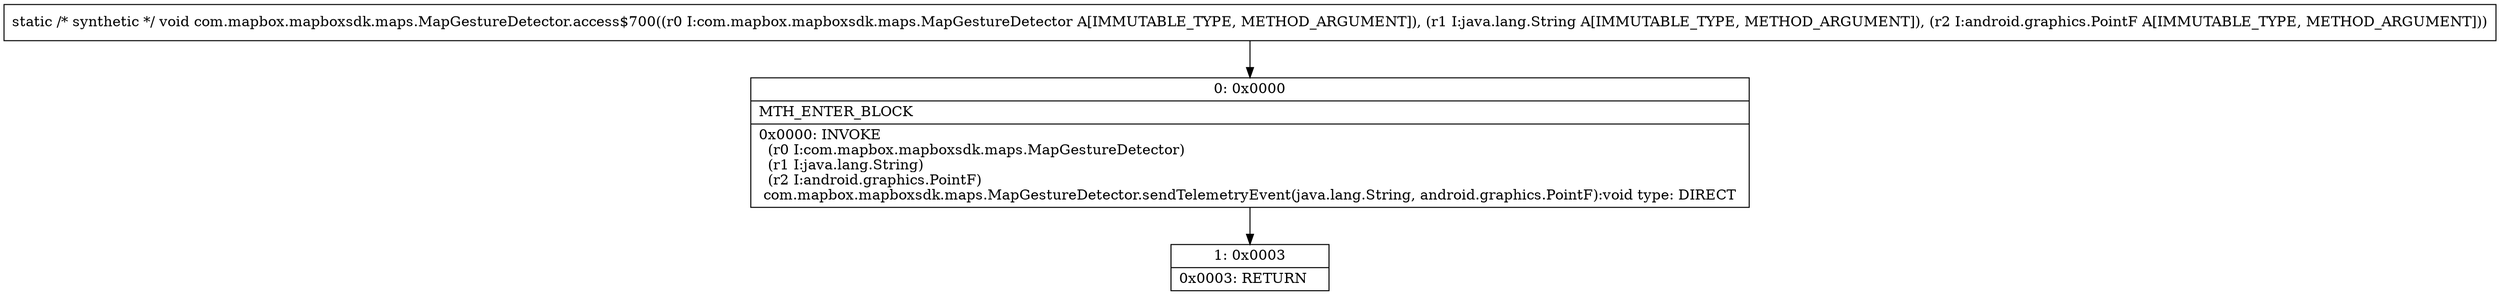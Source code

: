 digraph "CFG forcom.mapbox.mapboxsdk.maps.MapGestureDetector.access$700(Lcom\/mapbox\/mapboxsdk\/maps\/MapGestureDetector;Ljava\/lang\/String;Landroid\/graphics\/PointF;)V" {
Node_0 [shape=record,label="{0\:\ 0x0000|MTH_ENTER_BLOCK\l|0x0000: INVOKE  \l  (r0 I:com.mapbox.mapboxsdk.maps.MapGestureDetector)\l  (r1 I:java.lang.String)\l  (r2 I:android.graphics.PointF)\l com.mapbox.mapboxsdk.maps.MapGestureDetector.sendTelemetryEvent(java.lang.String, android.graphics.PointF):void type: DIRECT \l}"];
Node_1 [shape=record,label="{1\:\ 0x0003|0x0003: RETURN   \l}"];
MethodNode[shape=record,label="{static \/* synthetic *\/ void com.mapbox.mapboxsdk.maps.MapGestureDetector.access$700((r0 I:com.mapbox.mapboxsdk.maps.MapGestureDetector A[IMMUTABLE_TYPE, METHOD_ARGUMENT]), (r1 I:java.lang.String A[IMMUTABLE_TYPE, METHOD_ARGUMENT]), (r2 I:android.graphics.PointF A[IMMUTABLE_TYPE, METHOD_ARGUMENT])) }"];
MethodNode -> Node_0;
Node_0 -> Node_1;
}

